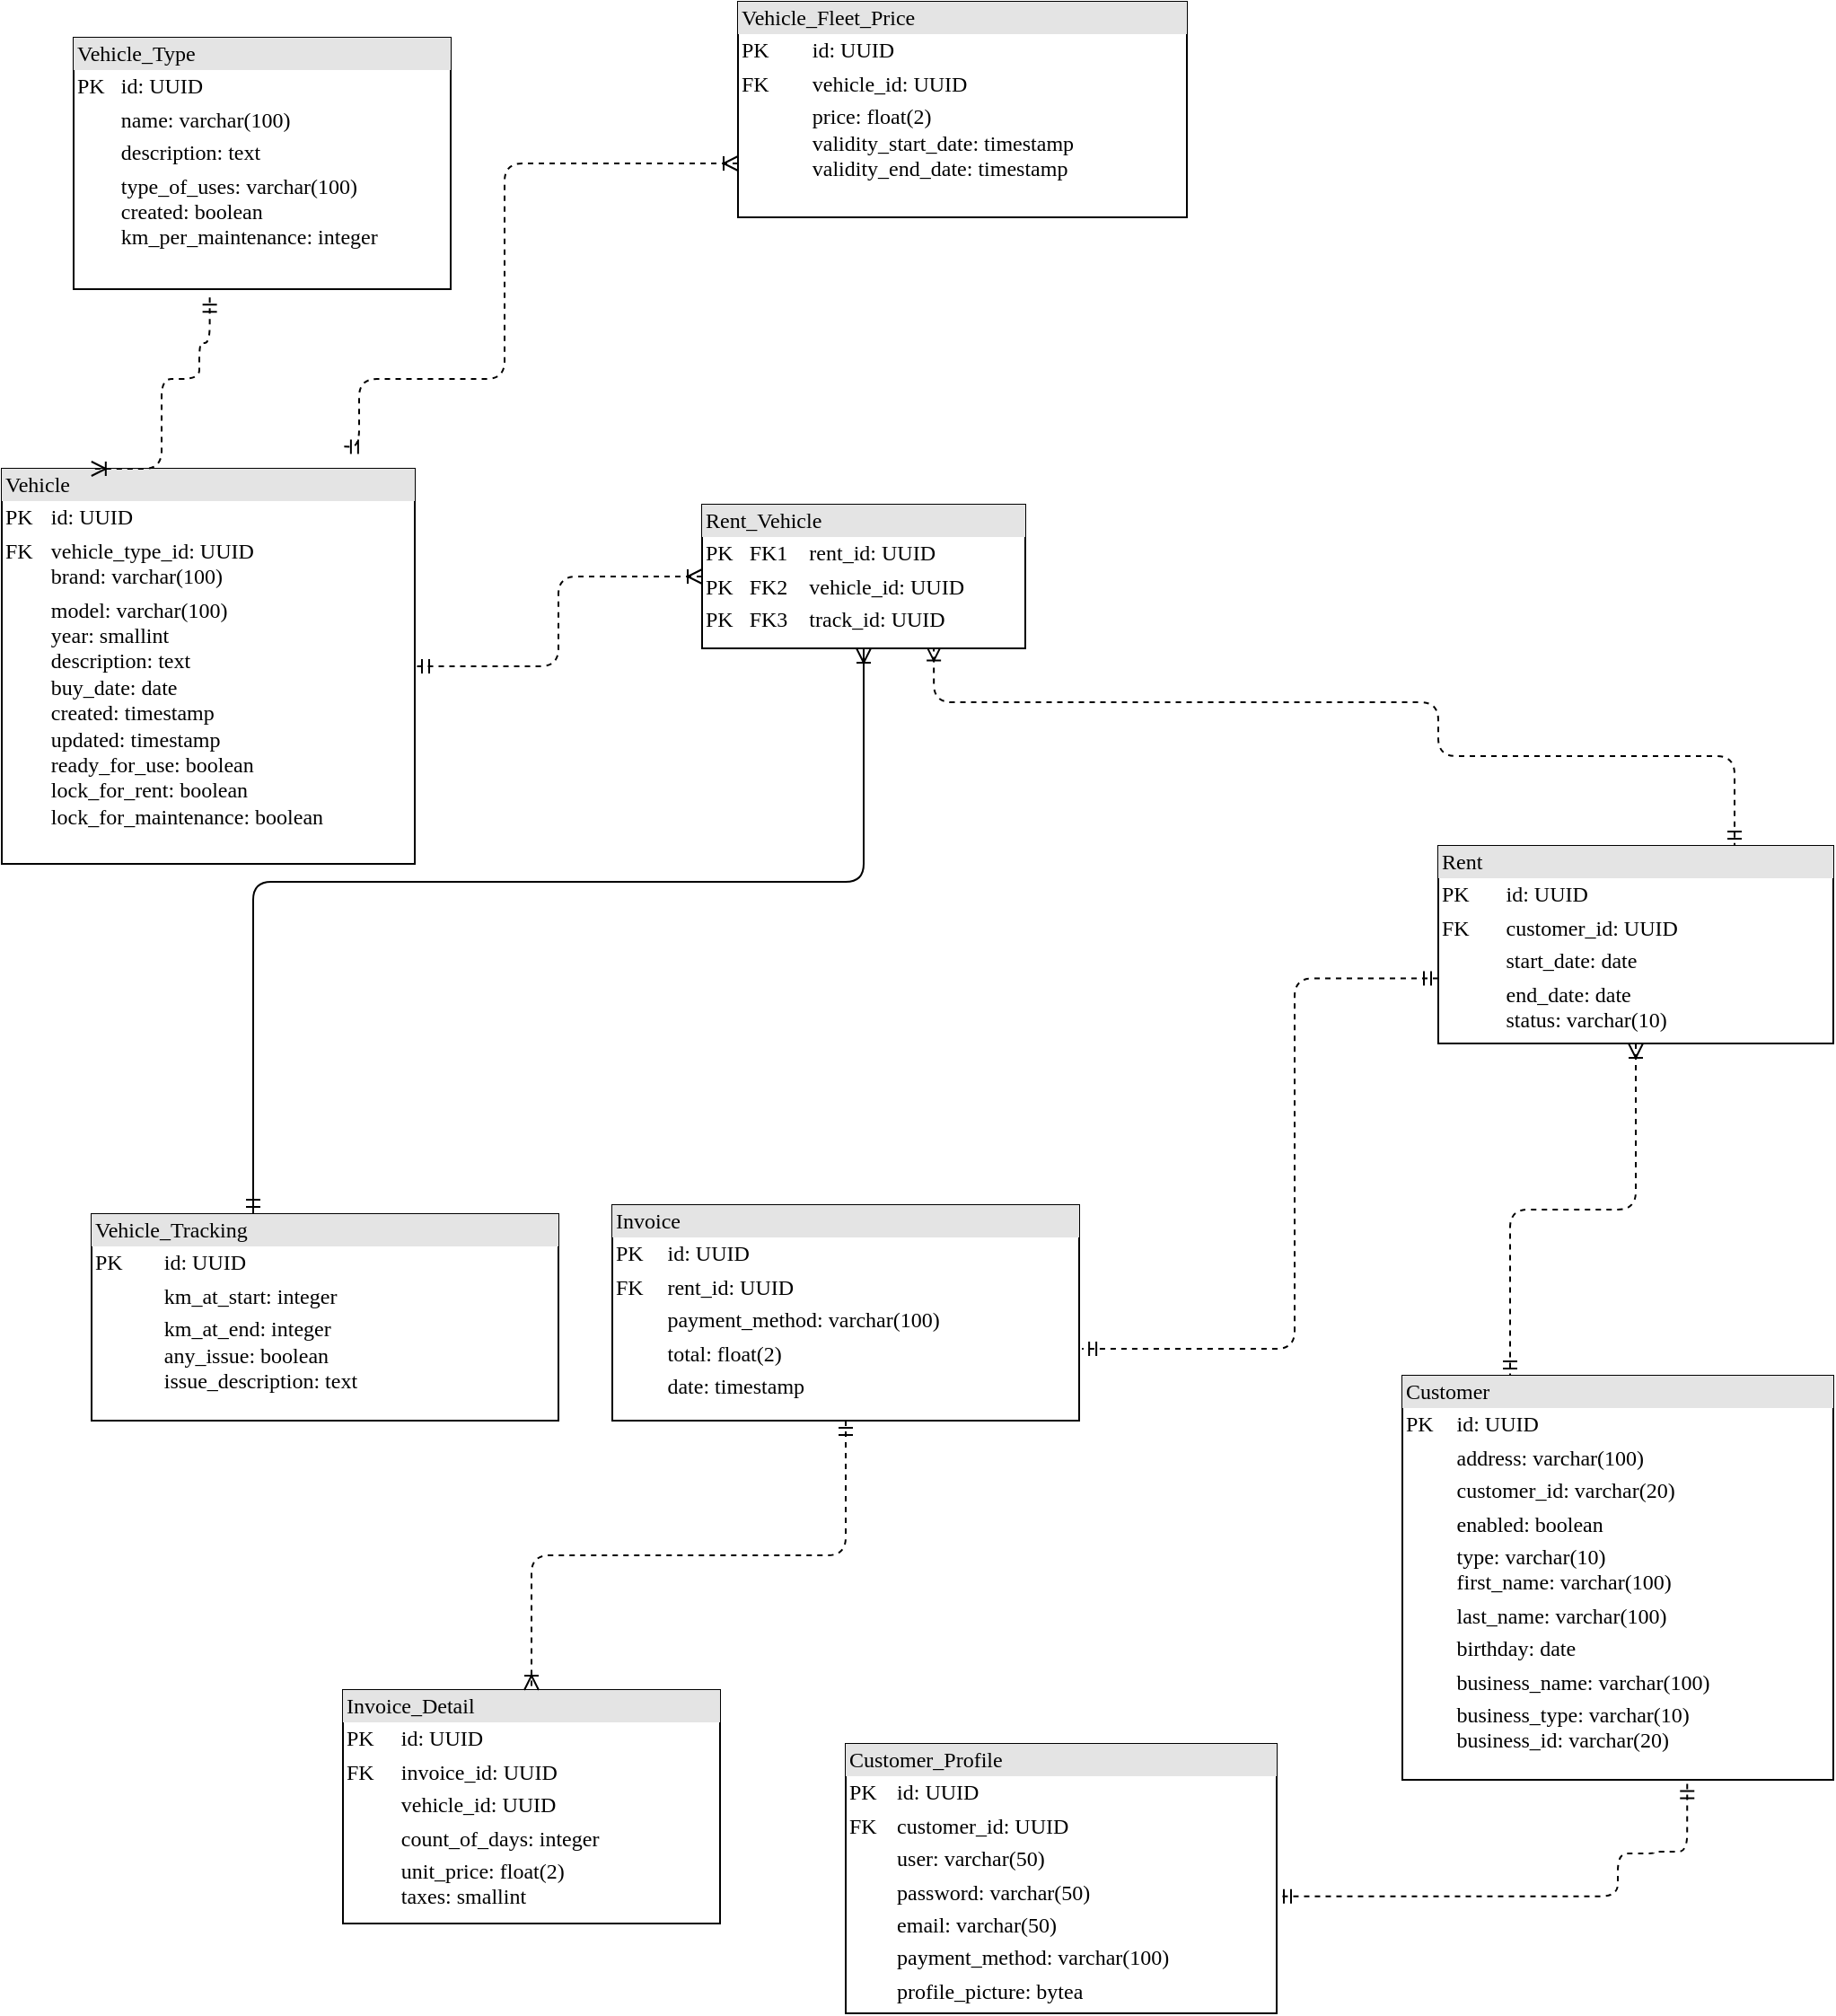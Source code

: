 <mxfile version="24.4.4" type="device">
  <diagram name="Page-1" id="2ca16b54-16f6-2749-3443-fa8db7711227">
    <mxGraphModel dx="810" dy="1297" grid="1" gridSize="10" guides="1" tooltips="1" connect="1" arrows="1" fold="1" page="1" pageScale="1" pageWidth="1100" pageHeight="850" background="none" math="0" shadow="0">
      <root>
        <mxCell id="0" />
        <mxCell id="1" parent="0" />
        <mxCell id="2ed32ef02a7f4228-19" style="edgeStyle=orthogonalEdgeStyle;html=1;dashed=1;labelBackgroundColor=none;startArrow=ERoneToMany;endArrow=ERmandOne;fontFamily=Verdana;fontSize=12;align=left;entryX=0.75;entryY=0;exitX=0.717;exitY=0.985;exitDx=0;exitDy=0;exitPerimeter=0;entryDx=0;entryDy=0;endFill=0;startFill=0;" parent="1" source="2ed32ef02a7f4228-2" target="2ed32ef02a7f4228-10" edge="1">
          <mxGeometry relative="1" as="geometry">
            <Array as="points">
              <mxPoint x="579" y="140" />
              <mxPoint x="860" y="140" />
              <mxPoint x="860" y="170" />
              <mxPoint x="1025" y="170" />
            </Array>
            <mxPoint x="590" y="240" as="sourcePoint" />
            <mxPoint x="860" y="340" as="targetPoint" />
          </mxGeometry>
        </mxCell>
        <mxCell id="2ed32ef02a7f4228-20" style="edgeStyle=orthogonalEdgeStyle;html=1;dashed=1;labelBackgroundColor=none;startArrow=ERoneToMany;endArrow=ERmandOne;fontFamily=Verdana;fontSize=12;align=left;startFill=0;endFill=0;" parent="1" source="2ed32ef02a7f4228-2" target="2ed32ef02a7f4228-11" edge="1">
          <mxGeometry relative="1" as="geometry" />
        </mxCell>
        <mxCell id="2ed32ef02a7f4228-2" value="&lt;div style=&quot;box-sizing: border-box ; width: 100% ; background: #e4e4e4 ; padding: 2px&quot;&gt;Rent_Vehicle&lt;/div&gt;&lt;table style=&quot;width: 100% ; font-size: 1em&quot; cellpadding=&quot;2&quot; cellspacing=&quot;0&quot;&gt;&lt;tbody&gt;&lt;tr&gt;&lt;td&gt;PK&lt;/td&gt;&lt;td&gt;FK1&amp;nbsp; &amp;nbsp; rent_id: UUID&lt;/td&gt;&lt;/tr&gt;&lt;tr&gt;&lt;td&gt;PK&lt;/td&gt;&lt;td&gt;FK2&amp;nbsp; &amp;nbsp; vehicle_id: UUID&lt;/td&gt;&lt;/tr&gt;&lt;tr&gt;&lt;td&gt;PK&lt;/td&gt;&lt;td&gt;FK3&amp;nbsp; &amp;nbsp; track_id: UUID&lt;/td&gt;&lt;/tr&gt;&lt;tr&gt;&lt;td&gt;&lt;br&gt;&lt;/td&gt;&lt;td&gt;&lt;br&gt;&lt;/td&gt;&lt;/tr&gt;&lt;tr&gt;&lt;td&gt;&lt;/td&gt;&lt;td&gt;&lt;br&gt;&lt;/td&gt;&lt;/tr&gt;&lt;tr&gt;&lt;td&gt;&lt;/td&gt;&lt;td&gt;&lt;br&gt;&lt;/td&gt;&lt;/tr&gt;&lt;/tbody&gt;&lt;/table&gt;" style="verticalAlign=top;align=left;overflow=fill;html=1;rounded=0;shadow=0;comic=0;labelBackgroundColor=none;strokeWidth=1;fontFamily=Verdana;fontSize=12" parent="1" vertex="1">
          <mxGeometry x="450" y="30" width="180" height="80" as="geometry" />
        </mxCell>
        <mxCell id="2ed32ef02a7f4228-4" value="&lt;div style=&quot;box-sizing: border-box ; width: 100% ; background: #e4e4e4 ; padding: 2px&quot;&gt;Vehicle_Type&lt;/div&gt;&lt;table style=&quot;width: 100% ; font-size: 1em&quot; cellpadding=&quot;2&quot; cellspacing=&quot;0&quot;&gt;&lt;tbody&gt;&lt;tr&gt;&lt;td&gt;PK&lt;/td&gt;&lt;td&gt;id: UUID&lt;/td&gt;&lt;/tr&gt;&lt;tr&gt;&lt;td&gt;&lt;br&gt;&lt;/td&gt;&lt;td&gt;name: varchar(100)&lt;/td&gt;&lt;/tr&gt;&lt;tr&gt;&lt;td&gt;&lt;/td&gt;&lt;td&gt;description: text&lt;/td&gt;&lt;/tr&gt;&lt;tr&gt;&lt;td&gt;&lt;br&gt;&lt;/td&gt;&lt;td&gt;type_of_uses: varchar(100)&lt;br&gt;created: boolean&lt;br&gt;km_per_maintenance: integer&lt;/td&gt;&lt;/tr&gt;&lt;/tbody&gt;&lt;/table&gt;" style="verticalAlign=top;align=left;overflow=fill;html=1;rounded=0;shadow=0;comic=0;labelBackgroundColor=none;strokeWidth=1;fontFamily=Verdana;fontSize=12" parent="1" vertex="1">
          <mxGeometry x="100" y="-230" width="210" height="140" as="geometry" />
        </mxCell>
        <mxCell id="2ed32ef02a7f4228-5" value="&lt;div style=&quot;box-sizing:border-box;width:100%;background:#e4e4e4;padding:2px;&quot;&gt;Vehicle_Tracking&lt;/div&gt;&lt;table style=&quot;width:100%;font-size:1em;&quot; cellpadding=&quot;2&quot; cellspacing=&quot;0&quot;&gt;&lt;tbody&gt;&lt;tr&gt;&lt;td&gt;PK&lt;/td&gt;&lt;td&gt;id: UUID&lt;/td&gt;&lt;/tr&gt;&lt;tr&gt;&lt;td&gt;&lt;br&gt;&lt;/td&gt;&lt;td&gt;km_at_start: integer&lt;/td&gt;&lt;/tr&gt;&lt;tr&gt;&lt;td&gt;&lt;/td&gt;&lt;td&gt;km_at_end: integer&lt;br&gt;any_issue: boolean&lt;br&gt;issue_description: text&lt;/td&gt;&lt;/tr&gt;&lt;/tbody&gt;&lt;/table&gt;" style="verticalAlign=top;align=left;overflow=fill;html=1;rounded=0;shadow=0;comic=0;labelBackgroundColor=none;strokeWidth=1;fontFamily=Verdana;fontSize=12" parent="1" vertex="1">
          <mxGeometry x="110" y="425" width="260" height="115" as="geometry" />
        </mxCell>
        <mxCell id="2ed32ef02a7f4228-6" value="&lt;div style=&quot;box-sizing: border-box ; width: 100% ; background: #e4e4e4 ; padding: 2px&quot;&gt;Customer_Profile&lt;/div&gt;&lt;table style=&quot;width: 100% ; font-size: 1em&quot; cellpadding=&quot;2&quot; cellspacing=&quot;0&quot;&gt;&lt;tbody&gt;&lt;tr&gt;&lt;td&gt;PK&lt;/td&gt;&lt;td&gt;id: UUID&lt;/td&gt;&lt;/tr&gt;&lt;tr&gt;&lt;td&gt;FK&lt;/td&gt;&lt;td&gt;customer_id: UUID&lt;/td&gt;&lt;/tr&gt;&lt;tr&gt;&lt;td&gt;&lt;/td&gt;&lt;td&gt;user: varchar(50)&lt;/td&gt;&lt;/tr&gt;&lt;tr&gt;&lt;td&gt;&lt;br&gt;&lt;/td&gt;&lt;td&gt;password: varchar(50)&lt;br&gt;&lt;/td&gt;&lt;/tr&gt;&lt;tr&gt;&lt;td&gt;&lt;br&gt;&lt;/td&gt;&lt;td&gt;email: varchar(50)&lt;br&gt;&lt;/td&gt;&lt;/tr&gt;&lt;tr&gt;&lt;td&gt;&lt;br&gt;&lt;/td&gt;&lt;td&gt;payment_method: varchar(100)&lt;br&gt;&lt;/td&gt;&lt;/tr&gt;&lt;tr&gt;&lt;td&gt;&lt;br&gt;&lt;/td&gt;&lt;td&gt;profile_picture: bytea&lt;br&gt;&lt;/td&gt;&lt;/tr&gt;&lt;tr&gt;&lt;td&gt;&lt;br&gt;&lt;/td&gt;&lt;td&gt;&lt;br&gt;&lt;/td&gt;&lt;/tr&gt;&lt;tr&gt;&lt;td&gt;&lt;br&gt;&lt;/td&gt;&lt;td&gt;&lt;br&gt;&lt;/td&gt;&lt;/tr&gt;&lt;tr&gt;&lt;td&gt;&lt;br&gt;&lt;/td&gt;&lt;td&gt;&lt;br&gt;&lt;/td&gt;&lt;/tr&gt;&lt;/tbody&gt;&lt;/table&gt;" style="verticalAlign=top;align=left;overflow=fill;html=1;rounded=0;shadow=0;comic=0;labelBackgroundColor=none;strokeWidth=1;fontFamily=Verdana;fontSize=12" parent="1" vertex="1">
          <mxGeometry x="530" y="720" width="240" height="150" as="geometry" />
        </mxCell>
        <mxCell id="2ed32ef02a7f4228-7" value="&lt;div style=&quot;box-sizing: border-box ; width: 100% ; background: #e4e4e4 ; padding: 2px&quot;&gt;Invoice_Detail&lt;/div&gt;&lt;table style=&quot;width: 100% ; font-size: 1em&quot; cellpadding=&quot;2&quot; cellspacing=&quot;0&quot;&gt;&lt;tbody&gt;&lt;tr&gt;&lt;td&gt;PK&lt;/td&gt;&lt;td&gt;id: UUID&lt;/td&gt;&lt;/tr&gt;&lt;tr&gt;&lt;td&gt;FK&lt;/td&gt;&lt;td&gt;invoice_id: UUID&lt;/td&gt;&lt;/tr&gt;&lt;tr&gt;&lt;td&gt;&lt;/td&gt;&lt;td&gt;vehicle_id: UUID&lt;/td&gt;&lt;/tr&gt;&lt;tr&gt;&lt;td&gt;&lt;br&gt;&lt;/td&gt;&lt;td&gt;count_of_days: integer&lt;/td&gt;&lt;/tr&gt;&lt;tr&gt;&lt;td&gt;&lt;br&gt;&lt;/td&gt;&lt;td&gt;unit_price: float(2)&lt;br&gt;taxes: smallint&lt;/td&gt;&lt;/tr&gt;&lt;/tbody&gt;&lt;/table&gt;" style="verticalAlign=top;align=left;overflow=fill;html=1;rounded=0;shadow=0;comic=0;labelBackgroundColor=none;strokeWidth=1;fontFamily=Verdana;fontSize=12" parent="1" vertex="1">
          <mxGeometry x="250" y="690" width="210" height="130" as="geometry" />
        </mxCell>
        <mxCell id="2ed32ef02a7f4228-17" style="edgeStyle=orthogonalEdgeStyle;html=1;entryX=0.5;entryY=0;labelBackgroundColor=none;startArrow=ERmandOne;endArrow=ERoneToMany;fontFamily=Verdana;fontSize=12;align=left;dashed=1;" parent="1" source="2ed32ef02a7f4228-8" target="2ed32ef02a7f4228-7" edge="1">
          <mxGeometry relative="1" as="geometry" />
        </mxCell>
        <mxCell id="2ed32ef02a7f4228-8" value="&lt;div style=&quot;box-sizing: border-box ; width: 100% ; background: #e4e4e4 ; padding: 2px&quot;&gt;Invoice&lt;/div&gt;&lt;table style=&quot;width: 100% ; font-size: 1em&quot; cellpadding=&quot;2&quot; cellspacing=&quot;0&quot;&gt;&lt;tbody&gt;&lt;tr&gt;&lt;td&gt;PK&lt;/td&gt;&lt;td&gt;id: UUID&lt;/td&gt;&lt;/tr&gt;&lt;tr&gt;&lt;td&gt;FK&lt;/td&gt;&lt;td&gt;rent_id: UUID&lt;/td&gt;&lt;/tr&gt;&lt;tr&gt;&lt;td&gt;&lt;/td&gt;&lt;td&gt;payment_method: varchar(100)&lt;/td&gt;&lt;/tr&gt;&lt;tr&gt;&lt;td&gt;&lt;br&gt;&lt;/td&gt;&lt;td&gt;total: float(2)&lt;br&gt;&lt;/td&gt;&lt;/tr&gt;&lt;tr&gt;&lt;td&gt;&lt;br&gt;&lt;/td&gt;&lt;td&gt;date: timestamp&lt;br&gt;&lt;/td&gt;&lt;/tr&gt;&lt;tr&gt;&lt;td&gt;&lt;br&gt;&lt;/td&gt;&lt;td&gt;&lt;/td&gt;&lt;/tr&gt;&lt;/tbody&gt;&lt;/table&gt;" style="verticalAlign=top;align=left;overflow=fill;html=1;rounded=0;shadow=0;comic=0;labelBackgroundColor=none;strokeWidth=1;fontFamily=Verdana;fontSize=12" parent="1" vertex="1">
          <mxGeometry x="400" y="420" width="260" height="120" as="geometry" />
        </mxCell>
        <mxCell id="2ed32ef02a7f4228-21" style="edgeStyle=orthogonalEdgeStyle;html=1;entryX=0.25;entryY=0;dashed=1;labelBackgroundColor=none;startArrow=ERoneToMany;endArrow=ERmandOne;fontFamily=Verdana;fontSize=12;align=left;entryDx=0;entryDy=0;endFill=0;startFill=0;" parent="1" source="2ed32ef02a7f4228-10" target="Lc5Sy7QOyZcqccQZq9u8-3" edge="1">
          <mxGeometry relative="1" as="geometry">
            <mxPoint x="920" y="490" as="targetPoint" />
          </mxGeometry>
        </mxCell>
        <mxCell id="2ed32ef02a7f4228-10" value="&lt;div style=&quot;box-sizing: border-box ; width: 100% ; background: #e4e4e4 ; padding: 2px&quot;&gt;Rent&lt;/div&gt;&lt;table style=&quot;width: 100% ; font-size: 1em&quot; cellpadding=&quot;2&quot; cellspacing=&quot;0&quot;&gt;&lt;tbody&gt;&lt;tr&gt;&lt;td&gt;PK&lt;/td&gt;&lt;td&gt;id: UUID&lt;/td&gt;&lt;/tr&gt;&lt;tr&gt;&lt;td&gt;FK&lt;/td&gt;&lt;td&gt;customer_id: UUID&lt;/td&gt;&lt;/tr&gt;&lt;tr&gt;&lt;td&gt;&lt;/td&gt;&lt;td&gt;start_date: date&lt;/td&gt;&lt;/tr&gt;&lt;tr&gt;&lt;td&gt;&lt;br&gt;&lt;/td&gt;&lt;td&gt;end_date: date&lt;br&gt;status: varchar(10)&lt;/td&gt;&lt;/tr&gt;&lt;tr&gt;&lt;td&gt;&lt;br&gt;&lt;/td&gt;&lt;td&gt;&lt;br&gt;&lt;/td&gt;&lt;/tr&gt;&lt;tr&gt;&lt;td&gt;&lt;br&gt;&lt;/td&gt;&lt;td&gt;&lt;br&gt;&lt;/td&gt;&lt;/tr&gt;&lt;tr&gt;&lt;td&gt;&lt;br&gt;&lt;/td&gt;&lt;td&gt;&lt;br&gt;&lt;/td&gt;&lt;/tr&gt;&lt;tr&gt;&lt;td&gt;&lt;br&gt;&lt;/td&gt;&lt;td&gt;&lt;br&gt;&lt;/td&gt;&lt;/tr&gt;&lt;tr&gt;&lt;td&gt;&lt;br&gt;&lt;/td&gt;&lt;td&gt;&lt;br&gt;&lt;/td&gt;&lt;/tr&gt;&lt;tr&gt;&lt;td&gt;&lt;br&gt;&lt;/td&gt;&lt;td&gt;&lt;br&gt;&lt;/td&gt;&lt;/tr&gt;&lt;tr&gt;&lt;td&gt;&lt;br&gt;&lt;/td&gt;&lt;td&gt;&lt;br&gt;&lt;/td&gt;&lt;/tr&gt;&lt;tr&gt;&lt;td&gt;&lt;br&gt;&lt;/td&gt;&lt;td&gt;&lt;br&gt;&lt;/td&gt;&lt;/tr&gt;&lt;/tbody&gt;&lt;/table&gt;" style="verticalAlign=top;align=left;overflow=fill;html=1;rounded=0;shadow=0;comic=0;labelBackgroundColor=none;strokeWidth=1;fontFamily=Verdana;fontSize=12" parent="1" vertex="1">
          <mxGeometry x="860" y="220" width="220" height="110" as="geometry" />
        </mxCell>
        <mxCell id="2ed32ef02a7f4228-11" value="&lt;div style=&quot;box-sizing:border-box;width:100%;background:#e4e4e4;padding:2px;&quot;&gt;Vehicle&lt;/div&gt;&lt;table style=&quot;width:100%;font-size:1em;&quot; cellpadding=&quot;2&quot; cellspacing=&quot;0&quot;&gt;&lt;tbody&gt;&lt;tr&gt;&lt;td&gt;PK&lt;/td&gt;&lt;td&gt;id: UUID&lt;/td&gt;&lt;/tr&gt;&lt;tr&gt;&lt;td&gt;FK&lt;br&gt;&lt;br&gt;&lt;/td&gt;&lt;td&gt;vehicle_type_id: UUID&lt;br&gt;brand: varchar(100)&lt;/td&gt;&lt;/tr&gt;&lt;tr&gt;&lt;td&gt;&lt;/td&gt;&lt;td&gt;model: varchar(100)&lt;br&gt;year: smallint&lt;br&gt;description: text&lt;br&gt;buy_date: date&lt;br&gt;created: timestamp&lt;br&gt;updated: timestamp&lt;br&gt;ready_for_use: boolean&lt;br&gt;lock_for_rent: boolean&lt;br&gt;lock_for_maintenance: boolean&lt;br&gt;&lt;br&gt;&lt;br&gt;&lt;/td&gt;&lt;/tr&gt;&lt;/tbody&gt;&lt;/table&gt;" style="verticalAlign=top;align=left;overflow=fill;html=1;rounded=0;shadow=0;comic=0;labelBackgroundColor=none;strokeWidth=1;fontFamily=Verdana;fontSize=12" parent="1" vertex="1">
          <mxGeometry x="60" y="10" width="230" height="220" as="geometry" />
        </mxCell>
        <mxCell id="Lc5Sy7QOyZcqccQZq9u8-3" value="&lt;div style=&quot;box-sizing: border-box ; width: 100% ; background: #e4e4e4 ; padding: 2px&quot;&gt;Customer&lt;/div&gt;&lt;table style=&quot;width: 100% ; font-size: 1em&quot; cellpadding=&quot;2&quot; cellspacing=&quot;0&quot;&gt;&lt;tbody&gt;&lt;tr&gt;&lt;td&gt;PK&lt;/td&gt;&lt;td&gt;id: UUID&lt;/td&gt;&lt;/tr&gt;&lt;tr&gt;&lt;td&gt;&lt;br&gt;&lt;/td&gt;&lt;td&gt;address: varchar(100)&lt;/td&gt;&lt;/tr&gt;&lt;tr&gt;&lt;td&gt;&lt;/td&gt;&lt;td&gt;customer_id: varchar(20)&lt;/td&gt;&lt;/tr&gt;&lt;tr&gt;&lt;td&gt;&lt;br&gt;&lt;/td&gt;&lt;td&gt;enabled: boolean&lt;br&gt;&lt;/td&gt;&lt;/tr&gt;&lt;tr&gt;&lt;td&gt;&lt;br&gt;&lt;br&gt;&lt;/td&gt;&lt;td&gt;type: varchar(10)&lt;br&gt;first_name: varchar(100)&lt;br&gt;&lt;/td&gt;&lt;/tr&gt;&lt;tr&gt;&lt;td&gt;&lt;br&gt;&lt;/td&gt;&lt;td&gt;last_name: varchar(100)&lt;br&gt;&lt;/td&gt;&lt;/tr&gt;&lt;tr&gt;&lt;td&gt;&lt;br&gt;&lt;/td&gt;&lt;td&gt;birthday: date&lt;br&gt;&lt;/td&gt;&lt;/tr&gt;&lt;tr&gt;&lt;td&gt;&lt;br&gt;&lt;/td&gt;&lt;td&gt;business_name: varchar(100)&lt;br&gt;&lt;/td&gt;&lt;/tr&gt;&lt;tr&gt;&lt;td&gt;&lt;br&gt;&lt;/td&gt;&lt;td&gt;business_type: varchar(10)&lt;br&gt;business_id: varchar(20)&lt;/td&gt;&lt;/tr&gt;&lt;tr&gt;&lt;td&gt;&lt;br&gt;&lt;/td&gt;&lt;td&gt;&lt;br&gt;&lt;/td&gt;&lt;/tr&gt;&lt;/tbody&gt;&lt;/table&gt;" style="verticalAlign=top;align=left;overflow=fill;html=1;rounded=0;shadow=0;comic=0;labelBackgroundColor=none;strokeWidth=1;fontFamily=Verdana;fontSize=12" parent="1" vertex="1">
          <mxGeometry x="840" y="515" width="240" height="225" as="geometry" />
        </mxCell>
        <mxCell id="Lc5Sy7QOyZcqccQZq9u8-4" style="edgeStyle=orthogonalEdgeStyle;html=1;entryX=1;entryY=0.566;dashed=1;labelBackgroundColor=none;startArrow=ERmandOne;endArrow=ERmandOne;fontFamily=Verdana;fontSize=12;align=left;entryDx=0;entryDy=0;entryPerimeter=0;exitX=0.661;exitY=1.01;exitDx=0;exitDy=0;exitPerimeter=0;endFill=0;" parent="1" source="Lc5Sy7QOyZcqccQZq9u8-3" target="2ed32ef02a7f4228-6" edge="1">
          <mxGeometry relative="1" as="geometry">
            <mxPoint x="995" y="780" as="sourcePoint" />
            <mxPoint x="960" y="835" as="targetPoint" />
            <Array as="points">
              <mxPoint x="989" y="780" />
              <mxPoint x="980" y="780" />
              <mxPoint x="980" y="781" />
              <mxPoint x="960" y="781" />
              <mxPoint x="960" y="836" />
            </Array>
          </mxGeometry>
        </mxCell>
        <mxCell id="Lc5Sy7QOyZcqccQZq9u8-5" style="edgeStyle=orthogonalEdgeStyle;html=1;entryX=1.006;entryY=0.667;dashed=1;labelBackgroundColor=none;startArrow=ERmandOne;endArrow=ERmandOne;fontFamily=Verdana;fontSize=12;align=left;entryDx=0;entryDy=0;entryPerimeter=0;exitX=0;exitY=0.671;exitDx=0;exitDy=0;exitPerimeter=0;endFill=0;" parent="1" source="2ed32ef02a7f4228-10" target="2ed32ef02a7f4228-8" edge="1">
          <mxGeometry relative="1" as="geometry">
            <mxPoint x="830" y="386" as="sourcePoint" />
            <mxPoint x="691" y="500" as="targetPoint" />
            <Array as="points">
              <mxPoint x="780" y="294" />
              <mxPoint x="780" y="500" />
            </Array>
          </mxGeometry>
        </mxCell>
        <mxCell id="Lc5Sy7QOyZcqccQZq9u8-6" style="edgeStyle=orthogonalEdgeStyle;html=1;labelBackgroundColor=none;startArrow=ERoneToMany;endArrow=ERmandOne;fontFamily=Verdana;fontSize=12;align=left;exitX=0.5;exitY=1;exitDx=0;exitDy=0;startFill=0;endFill=0;" parent="1" source="2ed32ef02a7f4228-2" target="2ed32ef02a7f4228-5" edge="1">
          <mxGeometry relative="1" as="geometry">
            <mxPoint x="609.92" y="35.96" as="sourcePoint" />
            <mxPoint x="169.98" y="430.0" as="targetPoint" />
            <Array as="points">
              <mxPoint x="540" y="240" />
              <mxPoint x="200" y="240" />
            </Array>
          </mxGeometry>
        </mxCell>
        <mxCell id="Lc5Sy7QOyZcqccQZq9u8-9" style="edgeStyle=orthogonalEdgeStyle;html=1;dashed=1;labelBackgroundColor=none;startArrow=ERmandOne;endArrow=ERoneToMany;fontFamily=Verdana;fontSize=12;align=left;exitX=0.361;exitY=1.033;exitDx=0;exitDy=0;exitPerimeter=0;endFill=0;entryX=0.217;entryY=0;entryDx=0;entryDy=0;entryPerimeter=0;" parent="1" source="2ed32ef02a7f4228-4" target="2ed32ef02a7f4228-11" edge="1">
          <mxGeometry relative="1" as="geometry">
            <mxPoint x="209" y="-60" as="sourcePoint" />
            <mxPoint x="150" y="-10" as="targetPoint" />
            <Array as="points">
              <mxPoint x="175" y="-60" />
              <mxPoint x="170" y="-60" />
              <mxPoint x="170" y="-40" />
              <mxPoint x="149" y="-40" />
            </Array>
          </mxGeometry>
        </mxCell>
        <mxCell id="Lc5Sy7QOyZcqccQZq9u8-10" value="&lt;div style=&quot;box-sizing:border-box;width:100%;background:#e4e4e4;padding:2px;&quot;&gt;Vehicle_Fleet_Price&lt;/div&gt;&lt;table style=&quot;width:100%;font-size:1em;&quot; cellpadding=&quot;2&quot; cellspacing=&quot;0&quot;&gt;&lt;tbody&gt;&lt;tr&gt;&lt;td&gt;PK&lt;/td&gt;&lt;td&gt;id: UUID&lt;/td&gt;&lt;/tr&gt;&lt;tr&gt;&lt;td&gt;FK&lt;/td&gt;&lt;td&gt;vehicle_id: UUID&lt;/td&gt;&lt;/tr&gt;&lt;tr&gt;&lt;td&gt;&lt;span style=&quot;white-space: pre;&quot;&gt;&#x9;&lt;/span&gt;&lt;/td&gt;&lt;td&gt;price: float(2)&lt;br&gt;validity_start_date: timestamp&lt;br&gt;validity_end_date: timestamp&lt;br&gt;&lt;br&gt;&lt;/td&gt;&lt;/tr&gt;&lt;/tbody&gt;&lt;/table&gt;" style="verticalAlign=top;align=left;overflow=fill;html=1;rounded=0;shadow=0;comic=0;labelBackgroundColor=none;strokeWidth=1;fontFamily=Verdana;fontSize=12" parent="1" vertex="1">
          <mxGeometry x="470" y="-250" width="250" height="120" as="geometry" />
        </mxCell>
        <mxCell id="Lc5Sy7QOyZcqccQZq9u8-11" style="edgeStyle=orthogonalEdgeStyle;html=1;dashed=1;labelBackgroundColor=none;startArrow=ERoneToMany;endArrow=ERmandOne;fontFamily=Verdana;fontSize=12;align=left;startFill=0;endFill=0;entryX=0.828;entryY=-0.056;entryDx=0;entryDy=0;entryPerimeter=0;exitX=0;exitY=0.75;exitDx=0;exitDy=0;" parent="1" source="Lc5Sy7QOyZcqccQZq9u8-10" target="2ed32ef02a7f4228-11" edge="1">
          <mxGeometry relative="1" as="geometry">
            <mxPoint x="460" y="-70" as="sourcePoint" />
            <mxPoint x="300" y="-60" as="targetPoint" />
            <Array as="points">
              <mxPoint x="340" y="-160" />
              <mxPoint x="340" y="-40" />
              <mxPoint x="259" y="-40" />
            </Array>
          </mxGeometry>
        </mxCell>
      </root>
    </mxGraphModel>
  </diagram>
</mxfile>
